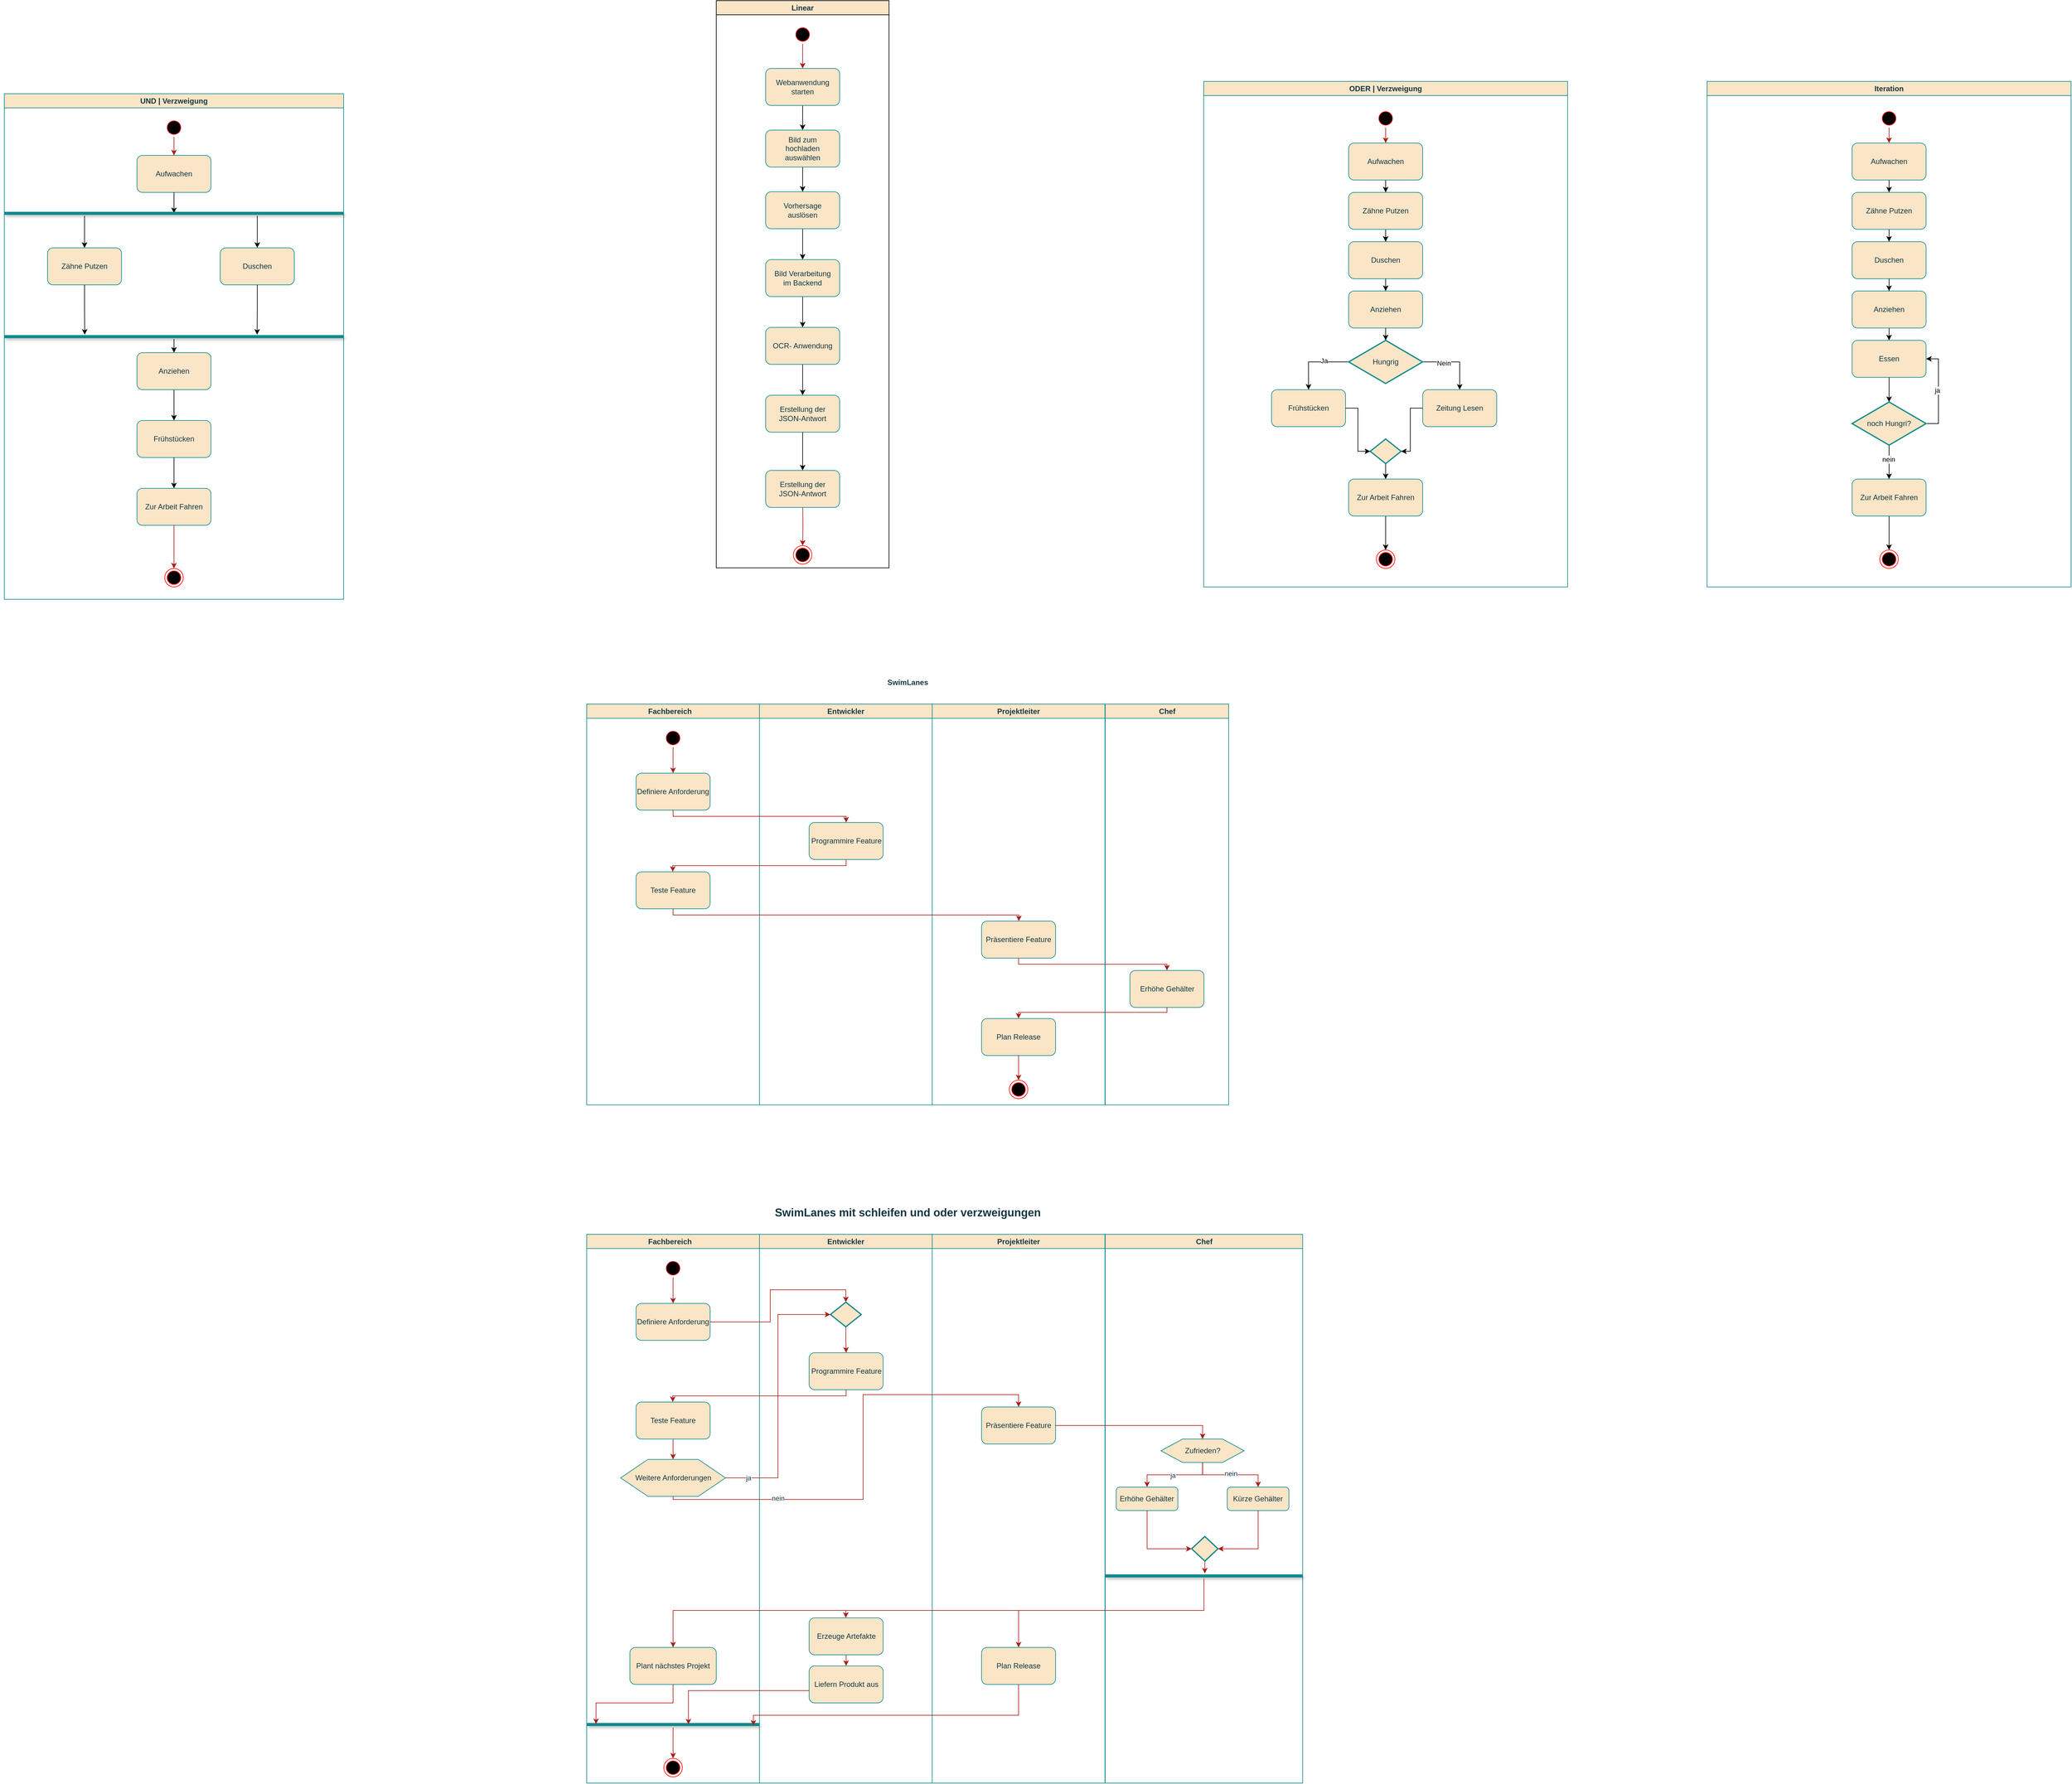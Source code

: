 <mxfile version="26.0.16">
  <diagram name="Seite-1" id="DFNLTvJq9VpUuVKCkXZx">
    <mxGraphModel dx="3145" dy="2306" grid="0" gridSize="10" guides="1" tooltips="1" connect="1" arrows="1" fold="1" page="0" pageScale="1" pageWidth="827" pageHeight="1169" math="0" shadow="0">
      <root>
        <mxCell id="0" />
        <mxCell id="1" parent="0" />
        <mxCell id="cxbMUShry3Oriru9tbwx-1" value="Fachbereich   " style="swimlane;whiteSpace=wrap;labelBackgroundColor=none;fillColor=#FAE5C7;strokeColor=#0F8B8D;fontColor=#143642;" vertex="1" parent="1">
          <mxGeometry x="64" y="170" width="280" height="650" as="geometry" />
        </mxCell>
        <mxCell id="cxbMUShry3Oriru9tbwx-2" value="Definiere Anforderung" style="rounded=1;whiteSpace=wrap;html=1;labelBackgroundColor=none;fillColor=#FAE5C7;strokeColor=#0F8B8D;fontColor=#143642;" vertex="1" parent="cxbMUShry3Oriru9tbwx-1">
          <mxGeometry x="80" y="112" width="120" height="60" as="geometry" />
        </mxCell>
        <mxCell id="cxbMUShry3Oriru9tbwx-3" value="Teste Feature" style="rounded=1;whiteSpace=wrap;html=1;labelBackgroundColor=none;fillColor=#FAE5C7;strokeColor=#0F8B8D;fontColor=#143642;" vertex="1" parent="cxbMUShry3Oriru9tbwx-1">
          <mxGeometry x="80" y="272" width="120" height="60" as="geometry" />
        </mxCell>
        <mxCell id="cxbMUShry3Oriru9tbwx-4" style="edgeStyle=orthogonalEdgeStyle;rounded=0;orthogonalLoop=1;jettySize=auto;html=1;strokeColor=#A8201A;fontColor=#143642;fillColor=#FAE5C7;" edge="1" parent="cxbMUShry3Oriru9tbwx-1" source="cxbMUShry3Oriru9tbwx-5" target="cxbMUShry3Oriru9tbwx-2">
          <mxGeometry relative="1" as="geometry" />
        </mxCell>
        <mxCell id="cxbMUShry3Oriru9tbwx-5" value="" style="ellipse;html=1;shape=startState;fillColor=#000000;strokeColor=#ff0000;fontColor=#143642;" vertex="1" parent="cxbMUShry3Oriru9tbwx-1">
          <mxGeometry x="125" y="40" width="30" height="30" as="geometry" />
        </mxCell>
        <mxCell id="cxbMUShry3Oriru9tbwx-6" value="Entwickler" style="swimlane;whiteSpace=wrap;labelBackgroundColor=none;fillColor=#FAE5C7;strokeColor=#0F8B8D;fontColor=#143642;" vertex="1" parent="1">
          <mxGeometry x="344" y="170" width="280" height="650" as="geometry" />
        </mxCell>
        <mxCell id="cxbMUShry3Oriru9tbwx-7" value="Programmire Feature" style="rounded=1;whiteSpace=wrap;html=1;labelBackgroundColor=none;fillColor=#FAE5C7;strokeColor=#0F8B8D;fontColor=#143642;" vertex="1" parent="cxbMUShry3Oriru9tbwx-6">
          <mxGeometry x="80.5" y="192" width="120" height="60" as="geometry" />
        </mxCell>
        <mxCell id="cxbMUShry3Oriru9tbwx-8" value="Projektleiter" style="swimlane;whiteSpace=wrap;startSize=23;labelBackgroundColor=none;fillColor=#FAE5C7;strokeColor=#0F8B8D;fontColor=#143642;" vertex="1" parent="1">
          <mxGeometry x="624" y="170" width="280" height="650" as="geometry" />
        </mxCell>
        <mxCell id="cxbMUShry3Oriru9tbwx-9" value="Präsentiere Feature" style="rounded=1;whiteSpace=wrap;html=1;labelBackgroundColor=none;fillColor=#FAE5C7;strokeColor=#0F8B8D;fontColor=#143642;" vertex="1" parent="cxbMUShry3Oriru9tbwx-8">
          <mxGeometry x="80" y="352" width="120" height="60" as="geometry" />
        </mxCell>
        <mxCell id="cxbMUShry3Oriru9tbwx-10" value="Plan Release" style="rounded=1;whiteSpace=wrap;html=1;strokeColor=#0F8B8D;fontColor=#143642;fillColor=#FAE5C7;" vertex="1" parent="cxbMUShry3Oriru9tbwx-8">
          <mxGeometry x="80" y="510" width="120" height="60" as="geometry" />
        </mxCell>
        <mxCell id="cxbMUShry3Oriru9tbwx-11" value="Chef" style="swimlane;whiteSpace=wrap;html=1;labelBackgroundColor=none;fillColor=#FAE5C7;strokeColor=#0F8B8D;fontColor=#143642;" vertex="1" parent="1">
          <mxGeometry x="904.5" y="170" width="200" height="650" as="geometry" />
        </mxCell>
        <mxCell id="cxbMUShry3Oriru9tbwx-12" value="Erhöhe Gehälter" style="rounded=1;whiteSpace=wrap;html=1;labelBackgroundColor=none;fillColor=#FAE5C7;strokeColor=#0F8B8D;fontColor=#143642;" vertex="1" parent="cxbMUShry3Oriru9tbwx-11">
          <mxGeometry x="40" y="432" width="120" height="60" as="geometry" />
        </mxCell>
        <mxCell id="cxbMUShry3Oriru9tbwx-13" style="edgeStyle=orthogonalEdgeStyle;rounded=0;orthogonalLoop=1;jettySize=auto;html=1;labelBackgroundColor=none;strokeColor=#A8201A;fontColor=default;" edge="1" parent="1" source="cxbMUShry3Oriru9tbwx-2" target="cxbMUShry3Oriru9tbwx-7">
          <mxGeometry relative="1" as="geometry">
            <Array as="points">
              <mxPoint x="203.5" y="352" />
              <mxPoint x="484.5" y="352" />
            </Array>
          </mxGeometry>
        </mxCell>
        <mxCell id="cxbMUShry3Oriru9tbwx-14" style="edgeStyle=orthogonalEdgeStyle;rounded=0;orthogonalLoop=1;jettySize=auto;html=1;labelBackgroundColor=none;strokeColor=#A8201A;fontColor=default;" edge="1" parent="1" source="cxbMUShry3Oriru9tbwx-7" target="cxbMUShry3Oriru9tbwx-3">
          <mxGeometry relative="1" as="geometry">
            <Array as="points">
              <mxPoint x="484.5" y="432" />
              <mxPoint x="203.5" y="432" />
            </Array>
          </mxGeometry>
        </mxCell>
        <mxCell id="cxbMUShry3Oriru9tbwx-15" style="edgeStyle=orthogonalEdgeStyle;rounded=0;orthogonalLoop=1;jettySize=auto;html=1;labelBackgroundColor=none;strokeColor=#A8201A;fontColor=default;" edge="1" parent="1" source="cxbMUShry3Oriru9tbwx-3" target="cxbMUShry3Oriru9tbwx-9">
          <mxGeometry relative="1" as="geometry">
            <Array as="points">
              <mxPoint x="203.5" y="512" />
              <mxPoint x="764.5" y="512" />
            </Array>
          </mxGeometry>
        </mxCell>
        <mxCell id="cxbMUShry3Oriru9tbwx-16" style="edgeStyle=orthogonalEdgeStyle;rounded=0;orthogonalLoop=1;jettySize=auto;html=1;labelBackgroundColor=none;strokeColor=#A8201A;fontColor=default;" edge="1" parent="1" source="cxbMUShry3Oriru9tbwx-9" target="cxbMUShry3Oriru9tbwx-12">
          <mxGeometry relative="1" as="geometry">
            <Array as="points">
              <mxPoint x="764.5" y="592" />
              <mxPoint x="1004.5" y="592" />
            </Array>
          </mxGeometry>
        </mxCell>
        <mxCell id="cxbMUShry3Oriru9tbwx-17" style="edgeStyle=orthogonalEdgeStyle;rounded=0;orthogonalLoop=1;jettySize=auto;html=1;entryX=0.5;entryY=0;entryDx=0;entryDy=0;strokeColor=#A8201A;fontColor=#143642;fillColor=#FAE5C7;" edge="1" parent="1" source="cxbMUShry3Oriru9tbwx-12" target="cxbMUShry3Oriru9tbwx-10">
          <mxGeometry relative="1" as="geometry">
            <Array as="points">
              <mxPoint x="1004" y="670" />
              <mxPoint x="764" y="670" />
            </Array>
          </mxGeometry>
        </mxCell>
        <mxCell id="cxbMUShry3Oriru9tbwx-18" value="" style="ellipse;html=1;shape=endState;fillColor=#000000;strokeColor=#ff0000;fontColor=#143642;" vertex="1" parent="1">
          <mxGeometry x="749" y="780" width="30" height="30" as="geometry" />
        </mxCell>
        <mxCell id="cxbMUShry3Oriru9tbwx-19" style="edgeStyle=orthogonalEdgeStyle;rounded=0;orthogonalLoop=1;jettySize=auto;html=1;strokeColor=#A8201A;fontColor=#143642;fillColor=#FAE5C7;" edge="1" parent="1" source="cxbMUShry3Oriru9tbwx-10" target="cxbMUShry3Oriru9tbwx-18">
          <mxGeometry relative="1" as="geometry" />
        </mxCell>
        <mxCell id="cxbMUShry3Oriru9tbwx-20" value="&lt;b&gt;SwimLanes&lt;/b&gt;" style="text;html=1;align=center;verticalAlign=middle;resizable=0;points=[];autosize=1;strokeColor=none;fillColor=none;fontColor=#143642;" vertex="1" parent="1">
          <mxGeometry x="539" y="120" width="90" height="30" as="geometry" />
        </mxCell>
        <mxCell id="cxbMUShry3Oriru9tbwx-21" value="Fachbereich   " style="swimlane;whiteSpace=wrap;labelBackgroundColor=none;fillColor=#FAE5C7;strokeColor=#0F8B8D;fontColor=#143642;" vertex="1" parent="1">
          <mxGeometry x="64" y="1030" width="280" height="890" as="geometry" />
        </mxCell>
        <mxCell id="cxbMUShry3Oriru9tbwx-22" value="Definiere Anforderung" style="rounded=1;whiteSpace=wrap;html=1;labelBackgroundColor=none;fillColor=#FAE5C7;strokeColor=#0F8B8D;fontColor=#143642;" vertex="1" parent="cxbMUShry3Oriru9tbwx-21">
          <mxGeometry x="80" y="112" width="120" height="60" as="geometry" />
        </mxCell>
        <mxCell id="cxbMUShry3Oriru9tbwx-23" style="edgeStyle=orthogonalEdgeStyle;rounded=0;orthogonalLoop=1;jettySize=auto;html=1;strokeColor=#A8201A;fontColor=#143642;fillColor=#FAE5C7;" edge="1" parent="cxbMUShry3Oriru9tbwx-21" source="cxbMUShry3Oriru9tbwx-24" target="cxbMUShry3Oriru9tbwx-27">
          <mxGeometry relative="1" as="geometry" />
        </mxCell>
        <mxCell id="cxbMUShry3Oriru9tbwx-24" value="Teste Feature" style="rounded=1;whiteSpace=wrap;html=1;labelBackgroundColor=none;fillColor=#FAE5C7;strokeColor=#0F8B8D;fontColor=#143642;" vertex="1" parent="cxbMUShry3Oriru9tbwx-21">
          <mxGeometry x="80" y="272" width="120" height="60" as="geometry" />
        </mxCell>
        <mxCell id="cxbMUShry3Oriru9tbwx-25" style="edgeStyle=orthogonalEdgeStyle;rounded=0;orthogonalLoop=1;jettySize=auto;html=1;strokeColor=#A8201A;fontColor=#143642;fillColor=#FAE5C7;" edge="1" parent="cxbMUShry3Oriru9tbwx-21" source="cxbMUShry3Oriru9tbwx-26" target="cxbMUShry3Oriru9tbwx-22">
          <mxGeometry relative="1" as="geometry" />
        </mxCell>
        <mxCell id="cxbMUShry3Oriru9tbwx-26" value="" style="ellipse;html=1;shape=startState;fillColor=#000000;strokeColor=#ff0000;fontColor=#143642;" vertex="1" parent="cxbMUShry3Oriru9tbwx-21">
          <mxGeometry x="125" y="40" width="30" height="30" as="geometry" />
        </mxCell>
        <mxCell id="cxbMUShry3Oriru9tbwx-27" value="" style="verticalLabelPosition=bottom;verticalAlign=top;html=1;shape=hexagon;perimeter=hexagonPerimeter2;arcSize=6;size=0.26;strokeColor=#0F8B8D;fontColor=#143642;fillColor=#FAE5C7;" vertex="1" parent="cxbMUShry3Oriru9tbwx-21">
          <mxGeometry x="55" y="365" width="170" height="60" as="geometry" />
        </mxCell>
        <mxCell id="cxbMUShry3Oriru9tbwx-28" value="Weitere Anforderungen" style="text;html=1;align=center;verticalAlign=middle;resizable=0;points=[];autosize=1;strokeColor=none;fillColor=none;fontColor=#143642;" vertex="1" parent="cxbMUShry3Oriru9tbwx-21">
          <mxGeometry x="65" y="380" width="150" height="30" as="geometry" />
        </mxCell>
        <mxCell id="cxbMUShry3Oriru9tbwx-29" value="Plant nächstes Projekt" style="rounded=1;whiteSpace=wrap;html=1;strokeColor=#0F8B8D;fontColor=#143642;fillColor=#FAE5C7;" vertex="1" parent="cxbMUShry3Oriru9tbwx-21">
          <mxGeometry x="70" y="670" width="140" height="60" as="geometry" />
        </mxCell>
        <mxCell id="cxbMUShry3Oriru9tbwx-30" value="" style="line;strokeWidth=5;fillColor=none;align=left;verticalAlign=middle;spacingTop=-1;spacingLeft=3;spacingRight=3;rotatable=0;labelPosition=right;points=[];portConstraint=eastwest;strokeColor=inherit;fontColor=#143642;shadow=1;" vertex="1" parent="cxbMUShry3Oriru9tbwx-21">
          <mxGeometry y="790" width="280" height="10" as="geometry" />
        </mxCell>
        <mxCell id="cxbMUShry3Oriru9tbwx-31" value="" style="ellipse;html=1;shape=endState;fillColor=#000000;strokeColor=#ff0000;fontColor=#143642;" vertex="1" parent="cxbMUShry3Oriru9tbwx-21">
          <mxGeometry x="125" y="850" width="30" height="30" as="geometry" />
        </mxCell>
        <mxCell id="cxbMUShry3Oriru9tbwx-32" style="edgeStyle=orthogonalEdgeStyle;rounded=0;orthogonalLoop=1;jettySize=auto;html=1;entryX=0.5;entryY=0;entryDx=0;entryDy=0;strokeColor=#A8201A;fontColor=#143642;fillColor=#FAE5C7;" edge="1" parent="cxbMUShry3Oriru9tbwx-21" source="cxbMUShry3Oriru9tbwx-30" target="cxbMUShry3Oriru9tbwx-31">
          <mxGeometry relative="1" as="geometry">
            <Array as="points">
              <mxPoint x="140" y="830" />
              <mxPoint x="140" y="830" />
            </Array>
          </mxGeometry>
        </mxCell>
        <mxCell id="cxbMUShry3Oriru9tbwx-33" style="edgeStyle=orthogonalEdgeStyle;rounded=0;orthogonalLoop=1;jettySize=auto;html=1;entryX=0.054;entryY=0.43;entryDx=0;entryDy=0;entryPerimeter=0;strokeColor=#A8201A;fontColor=#143642;fillColor=#FAE5C7;" edge="1" parent="cxbMUShry3Oriru9tbwx-21" source="cxbMUShry3Oriru9tbwx-29" target="cxbMUShry3Oriru9tbwx-30">
          <mxGeometry relative="1" as="geometry">
            <Array as="points">
              <mxPoint x="140" y="760" />
              <mxPoint x="15" y="760" />
            </Array>
          </mxGeometry>
        </mxCell>
        <mxCell id="cxbMUShry3Oriru9tbwx-34" value="Entwickler" style="swimlane;whiteSpace=wrap;labelBackgroundColor=none;fillColor=#FAE5C7;strokeColor=#0F8B8D;fontColor=#143642;" vertex="1" parent="1">
          <mxGeometry x="344" y="1030" width="280" height="890" as="geometry" />
        </mxCell>
        <mxCell id="cxbMUShry3Oriru9tbwx-35" value="Programmire Feature" style="rounded=1;whiteSpace=wrap;html=1;labelBackgroundColor=none;fillColor=#FAE5C7;strokeColor=#0F8B8D;fontColor=#143642;" vertex="1" parent="cxbMUShry3Oriru9tbwx-34">
          <mxGeometry x="80.5" y="192" width="120" height="60" as="geometry" />
        </mxCell>
        <mxCell id="cxbMUShry3Oriru9tbwx-36" style="edgeStyle=orthogonalEdgeStyle;rounded=0;orthogonalLoop=1;jettySize=auto;html=1;strokeColor=#A8201A;fontColor=#143642;fillColor=#FAE5C7;" edge="1" parent="cxbMUShry3Oriru9tbwx-34" source="cxbMUShry3Oriru9tbwx-37" target="cxbMUShry3Oriru9tbwx-35">
          <mxGeometry relative="1" as="geometry" />
        </mxCell>
        <mxCell id="cxbMUShry3Oriru9tbwx-37" value="" style="strokeWidth=2;html=1;shape=mxgraph.flowchart.decision;whiteSpace=wrap;strokeColor=#0F8B8D;fontColor=#143642;fillColor=#FAE5C7;" vertex="1" parent="cxbMUShry3Oriru9tbwx-34">
          <mxGeometry x="115" y="110" width="50" height="40" as="geometry" />
        </mxCell>
        <mxCell id="cxbMUShry3Oriru9tbwx-38" style="edgeStyle=orthogonalEdgeStyle;rounded=0;orthogonalLoop=1;jettySize=auto;html=1;entryX=0.5;entryY=0;entryDx=0;entryDy=0;strokeColor=#A8201A;fontColor=#143642;fillColor=#FAE5C7;" edge="1" parent="cxbMUShry3Oriru9tbwx-34" source="cxbMUShry3Oriru9tbwx-39" target="cxbMUShry3Oriru9tbwx-40">
          <mxGeometry relative="1" as="geometry" />
        </mxCell>
        <mxCell id="cxbMUShry3Oriru9tbwx-39" value="Erzeuge Artefakte" style="rounded=1;whiteSpace=wrap;html=1;strokeColor=#0F8B8D;fontColor=#143642;fillColor=#FAE5C7;" vertex="1" parent="cxbMUShry3Oriru9tbwx-34">
          <mxGeometry x="80.5" y="622" width="120" height="60" as="geometry" />
        </mxCell>
        <mxCell id="cxbMUShry3Oriru9tbwx-40" value="Liefern Produkt aus" style="rounded=1;whiteSpace=wrap;html=1;strokeColor=#0F8B8D;fontColor=#143642;fillColor=#FAE5C7;" vertex="1" parent="cxbMUShry3Oriru9tbwx-34">
          <mxGeometry x="80.5" y="700" width="120" height="60" as="geometry" />
        </mxCell>
        <mxCell id="cxbMUShry3Oriru9tbwx-41" value="Projektleiter" style="swimlane;whiteSpace=wrap;startSize=23;labelBackgroundColor=none;fillColor=#FAE5C7;strokeColor=#0F8B8D;fontColor=#143642;" vertex="1" parent="1">
          <mxGeometry x="624" y="1030" width="280" height="890" as="geometry" />
        </mxCell>
        <mxCell id="cxbMUShry3Oriru9tbwx-42" value="Präsentiere Feature" style="rounded=1;whiteSpace=wrap;html=1;labelBackgroundColor=none;fillColor=#FAE5C7;strokeColor=#0F8B8D;fontColor=#143642;" vertex="1" parent="cxbMUShry3Oriru9tbwx-41">
          <mxGeometry x="80" y="280" width="120" height="60" as="geometry" />
        </mxCell>
        <mxCell id="cxbMUShry3Oriru9tbwx-43" value="Plan Release" style="rounded=1;whiteSpace=wrap;html=1;strokeColor=#0F8B8D;fontColor=#143642;fillColor=#FAE5C7;" vertex="1" parent="cxbMUShry3Oriru9tbwx-41">
          <mxGeometry x="80" y="670" width="120" height="60" as="geometry" />
        </mxCell>
        <mxCell id="cxbMUShry3Oriru9tbwx-44" value="Chef" style="swimlane;whiteSpace=wrap;html=1;labelBackgroundColor=none;fillColor=#FAE5C7;strokeColor=#0F8B8D;fontColor=#143642;" vertex="1" parent="1">
          <mxGeometry x="904.5" y="1030" width="320" height="890" as="geometry" />
        </mxCell>
        <mxCell id="cxbMUShry3Oriru9tbwx-45" value="Erhöhe Gehälter" style="rounded=1;whiteSpace=wrap;html=1;labelBackgroundColor=none;fillColor=#FAE5C7;strokeColor=#0F8B8D;fontColor=#143642;" vertex="1" parent="cxbMUShry3Oriru9tbwx-44">
          <mxGeometry x="17.75" y="410" width="100" height="38" as="geometry" />
        </mxCell>
        <mxCell id="cxbMUShry3Oriru9tbwx-46" style="edgeStyle=orthogonalEdgeStyle;rounded=0;orthogonalLoop=1;jettySize=auto;html=1;entryX=0.5;entryY=0;entryDx=0;entryDy=0;strokeColor=#A8201A;fontColor=#143642;fillColor=#FAE5C7;" edge="1" parent="cxbMUShry3Oriru9tbwx-44" source="cxbMUShry3Oriru9tbwx-50" target="cxbMUShry3Oriru9tbwx-45">
          <mxGeometry relative="1" as="geometry" />
        </mxCell>
        <mxCell id="cxbMUShry3Oriru9tbwx-47" value="ja" style="edgeLabel;html=1;align=center;verticalAlign=middle;resizable=0;points=[];strokeColor=#0F8B8D;fontColor=#143642;fillColor=#FAE5C7;" vertex="1" connectable="0" parent="cxbMUShry3Oriru9tbwx-46">
          <mxGeometry x="0.046" y="1" relative="1" as="geometry">
            <mxPoint x="-1" as="offset" />
          </mxGeometry>
        </mxCell>
        <mxCell id="cxbMUShry3Oriru9tbwx-48" style="edgeStyle=orthogonalEdgeStyle;rounded=0;orthogonalLoop=1;jettySize=auto;html=1;entryX=0.5;entryY=0;entryDx=0;entryDy=0;strokeColor=#A8201A;fontColor=#143642;fillColor=#FAE5C7;" edge="1" parent="cxbMUShry3Oriru9tbwx-44" source="cxbMUShry3Oriru9tbwx-50" target="cxbMUShry3Oriru9tbwx-52">
          <mxGeometry relative="1" as="geometry" />
        </mxCell>
        <mxCell id="cxbMUShry3Oriru9tbwx-49" value="nein" style="edgeLabel;html=1;align=center;verticalAlign=middle;resizable=0;points=[];strokeColor=#0F8B8D;fontColor=#143642;fillColor=#FAE5C7;" vertex="1" connectable="0" parent="cxbMUShry3Oriru9tbwx-48">
          <mxGeometry x="0.024" y="2" relative="1" as="geometry">
            <mxPoint x="-1" as="offset" />
          </mxGeometry>
        </mxCell>
        <mxCell id="cxbMUShry3Oriru9tbwx-50" value="" style="verticalLabelPosition=bottom;verticalAlign=top;html=1;shape=hexagon;perimeter=hexagonPerimeter2;arcSize=6;size=0.26;strokeColor=#0F8B8D;fontColor=#143642;fillColor=#FAE5C7;" vertex="1" parent="cxbMUShry3Oriru9tbwx-44">
          <mxGeometry x="90.25" y="332" width="135" height="38" as="geometry" />
        </mxCell>
        <mxCell id="cxbMUShry3Oriru9tbwx-51" value="Zufrieden?" style="text;html=1;align=center;verticalAlign=middle;resizable=0;points=[];autosize=1;strokeColor=none;fillColor=none;fontColor=#143642;" vertex="1" parent="cxbMUShry3Oriru9tbwx-44">
          <mxGeometry x="117.75" y="336" width="80" height="30" as="geometry" />
        </mxCell>
        <mxCell id="cxbMUShry3Oriru9tbwx-52" value="Kürze Gehälter" style="rounded=1;whiteSpace=wrap;html=1;labelBackgroundColor=none;fillColor=#FAE5C7;strokeColor=#0F8B8D;fontColor=#143642;" vertex="1" parent="cxbMUShry3Oriru9tbwx-44">
          <mxGeometry x="197.75" y="410" width="100" height="38" as="geometry" />
        </mxCell>
        <mxCell id="cxbMUShry3Oriru9tbwx-53" value="" style="strokeWidth=2;html=1;shape=mxgraph.flowchart.decision;whiteSpace=wrap;strokeColor=#0F8B8D;fontColor=#143642;fillColor=#FAE5C7;" vertex="1" parent="cxbMUShry3Oriru9tbwx-44">
          <mxGeometry x="140" y="490" width="42.75" height="40" as="geometry" />
        </mxCell>
        <mxCell id="cxbMUShry3Oriru9tbwx-54" style="edgeStyle=orthogonalEdgeStyle;rounded=0;orthogonalLoop=1;jettySize=auto;html=1;entryX=0;entryY=0.5;entryDx=0;entryDy=0;entryPerimeter=0;strokeColor=#A8201A;fontColor=#143642;fillColor=#FAE5C7;" edge="1" parent="cxbMUShry3Oriru9tbwx-44" source="cxbMUShry3Oriru9tbwx-45" target="cxbMUShry3Oriru9tbwx-53">
          <mxGeometry relative="1" as="geometry">
            <Array as="points">
              <mxPoint x="68" y="510" />
            </Array>
          </mxGeometry>
        </mxCell>
        <mxCell id="cxbMUShry3Oriru9tbwx-55" style="edgeStyle=orthogonalEdgeStyle;rounded=0;orthogonalLoop=1;jettySize=auto;html=1;entryX=1;entryY=0.5;entryDx=0;entryDy=0;entryPerimeter=0;strokeColor=#A8201A;fontColor=#143642;fillColor=#FAE5C7;" edge="1" parent="cxbMUShry3Oriru9tbwx-44" source="cxbMUShry3Oriru9tbwx-52" target="cxbMUShry3Oriru9tbwx-53">
          <mxGeometry relative="1" as="geometry">
            <Array as="points">
              <mxPoint x="248" y="510" />
            </Array>
          </mxGeometry>
        </mxCell>
        <mxCell id="cxbMUShry3Oriru9tbwx-56" value="" style="line;strokeWidth=5;fillColor=#000000;align=left;verticalAlign=middle;spacingTop=-1;spacingLeft=3;spacingRight=3;rotatable=0;labelPosition=right;points=[];portConstraint=eastwest;strokeColor=inherit;fontColor=#143642;shadow=1;" vertex="1" parent="cxbMUShry3Oriru9tbwx-44">
          <mxGeometry y="550" width="320" height="8" as="geometry" />
        </mxCell>
        <mxCell id="cxbMUShry3Oriru9tbwx-57" style="edgeStyle=orthogonalEdgeStyle;rounded=0;orthogonalLoop=1;jettySize=auto;html=1;entryX=0.504;entryY=0;entryDx=0;entryDy=0;entryPerimeter=0;strokeColor=#A8201A;fontColor=#143642;fillColor=#FAE5C7;" edge="1" parent="cxbMUShry3Oriru9tbwx-44" source="cxbMUShry3Oriru9tbwx-53" target="cxbMUShry3Oriru9tbwx-56">
          <mxGeometry relative="1" as="geometry" />
        </mxCell>
        <mxCell id="cxbMUShry3Oriru9tbwx-58" style="edgeStyle=orthogonalEdgeStyle;rounded=0;orthogonalLoop=1;jettySize=auto;html=1;labelBackgroundColor=none;strokeColor=#A8201A;fontColor=default;" edge="1" parent="1" source="cxbMUShry3Oriru9tbwx-35" target="cxbMUShry3Oriru9tbwx-24">
          <mxGeometry relative="1" as="geometry">
            <Array as="points">
              <mxPoint x="484.5" y="1292" />
              <mxPoint x="203.5" y="1292" />
            </Array>
          </mxGeometry>
        </mxCell>
        <mxCell id="cxbMUShry3Oriru9tbwx-59" value="&lt;b&gt;&lt;font style=&quot;font-size: 18px;&quot;&gt;SwimLanes mit schleifen und oder verzweigungen&lt;/font&gt;&lt;/b&gt;" style="text;html=1;align=center;verticalAlign=middle;resizable=0;points=[];autosize=1;strokeColor=none;fillColor=none;fontColor=#143642;" vertex="1" parent="1">
          <mxGeometry x="359" y="975" width="450" height="40" as="geometry" />
        </mxCell>
        <mxCell id="cxbMUShry3Oriru9tbwx-60" style="edgeStyle=orthogonalEdgeStyle;rounded=0;orthogonalLoop=1;jettySize=auto;html=1;entryX=0;entryY=0.5;entryDx=0;entryDy=0;entryPerimeter=0;strokeColor=#A8201A;fontColor=#143642;fillColor=#FAE5C7;endSize=6;jumpSize=10;targetPerimeterSpacing=0;" edge="1" parent="1" source="cxbMUShry3Oriru9tbwx-27" target="cxbMUShry3Oriru9tbwx-37">
          <mxGeometry relative="1" as="geometry" />
        </mxCell>
        <mxCell id="cxbMUShry3Oriru9tbwx-61" value="ja" style="edgeLabel;html=1;align=center;verticalAlign=middle;resizable=0;points=[];strokeColor=#0F8B8D;fontColor=#143642;fillColor=#FAE5C7;" vertex="1" connectable="0" parent="cxbMUShry3Oriru9tbwx-60">
          <mxGeometry x="-0.829" relative="1" as="geometry">
            <mxPoint as="offset" />
          </mxGeometry>
        </mxCell>
        <mxCell id="cxbMUShry3Oriru9tbwx-62" style="edgeStyle=orthogonalEdgeStyle;rounded=0;orthogonalLoop=1;jettySize=auto;html=1;entryX=0.5;entryY=0;entryDx=0;entryDy=0;entryPerimeter=0;strokeColor=#A8201A;fontColor=#143642;fillColor=#FAE5C7;" edge="1" parent="1" source="cxbMUShry3Oriru9tbwx-22" target="cxbMUShry3Oriru9tbwx-37">
          <mxGeometry relative="1" as="geometry" />
        </mxCell>
        <mxCell id="cxbMUShry3Oriru9tbwx-63" style="edgeStyle=orthogonalEdgeStyle;rounded=0;orthogonalLoop=1;jettySize=auto;html=1;entryX=0.5;entryY=0;entryDx=0;entryDy=0;strokeColor=#A8201A;fontColor=#143642;fillColor=#FAE5C7;" edge="1" parent="1" source="cxbMUShry3Oriru9tbwx-27" target="cxbMUShry3Oriru9tbwx-42">
          <mxGeometry relative="1" as="geometry">
            <Array as="points">
              <mxPoint x="204" y="1460" />
              <mxPoint x="512" y="1460" />
              <mxPoint x="512" y="1290" />
              <mxPoint x="764" y="1290" />
              <mxPoint x="764" y="1300" />
            </Array>
          </mxGeometry>
        </mxCell>
        <mxCell id="cxbMUShry3Oriru9tbwx-64" value="nein" style="edgeLabel;html=1;align=center;verticalAlign=middle;resizable=0;points=[];strokeColor=#0F8B8D;fontColor=#143642;fillColor=#FAE5C7;" vertex="1" connectable="0" parent="cxbMUShry3Oriru9tbwx-63">
          <mxGeometry x="-0.536" y="2" relative="1" as="geometry">
            <mxPoint as="offset" />
          </mxGeometry>
        </mxCell>
        <mxCell id="cxbMUShry3Oriru9tbwx-65" style="edgeStyle=orthogonalEdgeStyle;rounded=0;orthogonalLoop=1;jettySize=auto;html=1;strokeColor=#A8201A;fontColor=#143642;fillColor=#FAE5C7;entryX=0.5;entryY=0;entryDx=0;entryDy=0;" edge="1" parent="1" source="cxbMUShry3Oriru9tbwx-42" target="cxbMUShry3Oriru9tbwx-50">
          <mxGeometry relative="1" as="geometry">
            <mxPoint x="970" y="1350" as="targetPoint" />
          </mxGeometry>
        </mxCell>
        <mxCell id="cxbMUShry3Oriru9tbwx-66" style="edgeStyle=orthogonalEdgeStyle;rounded=0;orthogonalLoop=1;jettySize=auto;html=1;strokeColor=#A8201A;fontColor=#143642;fillColor=#FAE5C7;" edge="1" parent="1" source="cxbMUShry3Oriru9tbwx-56" target="cxbMUShry3Oriru9tbwx-39">
          <mxGeometry relative="1" as="geometry">
            <Array as="points">
              <mxPoint x="1064" y="1640" />
              <mxPoint x="484" y="1640" />
            </Array>
          </mxGeometry>
        </mxCell>
        <mxCell id="cxbMUShry3Oriru9tbwx-67" style="edgeStyle=orthogonalEdgeStyle;rounded=0;orthogonalLoop=1;jettySize=auto;html=1;entryX=0.5;entryY=0;entryDx=0;entryDy=0;strokeColor=#A8201A;fontColor=#143642;fillColor=#FAE5C7;" edge="1" parent="1" source="cxbMUShry3Oriru9tbwx-56" target="cxbMUShry3Oriru9tbwx-29">
          <mxGeometry relative="1" as="geometry">
            <Array as="points">
              <mxPoint x="1064" y="1640" />
              <mxPoint x="204" y="1640" />
            </Array>
          </mxGeometry>
        </mxCell>
        <mxCell id="cxbMUShry3Oriru9tbwx-68" style="edgeStyle=orthogonalEdgeStyle;rounded=0;orthogonalLoop=1;jettySize=auto;html=1;entryX=0.5;entryY=0;entryDx=0;entryDy=0;strokeColor=#A8201A;fontColor=#143642;fillColor=#FAE5C7;" edge="1" parent="1" source="cxbMUShry3Oriru9tbwx-56" target="cxbMUShry3Oriru9tbwx-43">
          <mxGeometry relative="1" as="geometry">
            <Array as="points">
              <mxPoint x="1064" y="1640" />
              <mxPoint x="764" y="1640" />
            </Array>
          </mxGeometry>
        </mxCell>
        <mxCell id="cxbMUShry3Oriru9tbwx-69" style="edgeStyle=orthogonalEdgeStyle;rounded=0;orthogonalLoop=1;jettySize=auto;html=1;entryX=0.965;entryY=0.678;entryDx=0;entryDy=0;entryPerimeter=0;strokeColor=#A8201A;fontColor=#143642;fillColor=#FAE5C7;" edge="1" parent="1" source="cxbMUShry3Oriru9tbwx-43" target="cxbMUShry3Oriru9tbwx-30">
          <mxGeometry relative="1" as="geometry">
            <Array as="points">
              <mxPoint x="764" y="1810" />
              <mxPoint x="334" y="1810" />
            </Array>
          </mxGeometry>
        </mxCell>
        <mxCell id="cxbMUShry3Oriru9tbwx-70" style="edgeStyle=orthogonalEdgeStyle;rounded=0;orthogonalLoop=1;jettySize=auto;html=1;entryX=0.589;entryY=0.48;entryDx=0;entryDy=0;entryPerimeter=0;strokeColor=#A8201A;fontColor=#143642;fillColor=#FAE5C7;" edge="1" parent="1" source="cxbMUShry3Oriru9tbwx-40" target="cxbMUShry3Oriru9tbwx-30">
          <mxGeometry relative="1" as="geometry">
            <Array as="points">
              <mxPoint x="229" y="1770" />
            </Array>
          </mxGeometry>
        </mxCell>
        <mxCell id="cxbMUShry3Oriru9tbwx-71" value="Linear" style="swimlane;whiteSpace=wrap;labelBackgroundColor=none;fillColor=#FAE5C7;strokeColor=default;fontColor=#143642;swimlaneLine=1;" vertex="1" parent="1">
          <mxGeometry x="274" y="-971" width="280" height="920" as="geometry" />
        </mxCell>
        <mxCell id="cxbMUShry3Oriru9tbwx-72" style="edgeStyle=orthogonalEdgeStyle;rounded=0;orthogonalLoop=1;jettySize=auto;html=1;" edge="1" parent="cxbMUShry3Oriru9tbwx-71" source="cxbMUShry3Oriru9tbwx-73" target="cxbMUShry3Oriru9tbwx-75">
          <mxGeometry relative="1" as="geometry" />
        </mxCell>
        <mxCell id="cxbMUShry3Oriru9tbwx-73" value="Webanwendung&lt;div&gt;starten&lt;/div&gt;" style="rounded=1;whiteSpace=wrap;html=1;labelBackgroundColor=none;fillColor=#FAE5C7;strokeColor=#0F8B8D;fontColor=#143642;" vertex="1" parent="cxbMUShry3Oriru9tbwx-71">
          <mxGeometry x="80" y="110" width="120" height="60" as="geometry" />
        </mxCell>
        <mxCell id="cxbMUShry3Oriru9tbwx-74" style="edgeStyle=orthogonalEdgeStyle;rounded=0;orthogonalLoop=1;jettySize=auto;html=1;" edge="1" parent="cxbMUShry3Oriru9tbwx-71" source="cxbMUShry3Oriru9tbwx-75" target="cxbMUShry3Oriru9tbwx-86">
          <mxGeometry relative="1" as="geometry" />
        </mxCell>
        <mxCell id="cxbMUShry3Oriru9tbwx-75" value="Bild zum&lt;div&gt;hochladen&lt;br&gt;&lt;div&gt;auswählen&lt;/div&gt;&lt;/div&gt;" style="rounded=1;whiteSpace=wrap;html=1;labelBackgroundColor=none;fillColor=#FAE5C7;strokeColor=#0F8B8D;fontColor=#143642;" vertex="1" parent="cxbMUShry3Oriru9tbwx-71">
          <mxGeometry x="80" y="210" width="120" height="60" as="geometry" />
        </mxCell>
        <mxCell id="cxbMUShry3Oriru9tbwx-76" style="edgeStyle=orthogonalEdgeStyle;rounded=0;orthogonalLoop=1;jettySize=auto;html=1;strokeColor=#A8201A;fontColor=#143642;fillColor=#FAE5C7;" edge="1" parent="cxbMUShry3Oriru9tbwx-71" source="cxbMUShry3Oriru9tbwx-77" target="cxbMUShry3Oriru9tbwx-73">
          <mxGeometry relative="1" as="geometry" />
        </mxCell>
        <mxCell id="cxbMUShry3Oriru9tbwx-77" value="" style="ellipse;html=1;shape=startState;fillColor=#000000;strokeColor=#ff0000;fontColor=#143642;" vertex="1" parent="cxbMUShry3Oriru9tbwx-71">
          <mxGeometry x="125" y="40" width="30" height="30" as="geometry" />
        </mxCell>
        <mxCell id="cxbMUShry3Oriru9tbwx-78" style="edgeStyle=orthogonalEdgeStyle;rounded=0;orthogonalLoop=1;jettySize=auto;html=1;" edge="1" parent="cxbMUShry3Oriru9tbwx-71" source="cxbMUShry3Oriru9tbwx-79" target="cxbMUShry3Oriru9tbwx-81">
          <mxGeometry relative="1" as="geometry" />
        </mxCell>
        <mxCell id="cxbMUShry3Oriru9tbwx-79" value="Bild Verarbeitung&lt;div&gt;im Backend&lt;/div&gt;" style="rounded=1;whiteSpace=wrap;html=1;labelBackgroundColor=none;fillColor=#FAE5C7;strokeColor=#0F8B8D;fontColor=#143642;" vertex="1" parent="cxbMUShry3Oriru9tbwx-71">
          <mxGeometry x="80" y="420" width="120" height="60" as="geometry" />
        </mxCell>
        <mxCell id="cxbMUShry3Oriru9tbwx-80" style="edgeStyle=orthogonalEdgeStyle;rounded=0;orthogonalLoop=1;jettySize=auto;html=1;" edge="1" parent="cxbMUShry3Oriru9tbwx-71" source="cxbMUShry3Oriru9tbwx-81" target="cxbMUShry3Oriru9tbwx-82">
          <mxGeometry relative="1" as="geometry" />
        </mxCell>
        <mxCell id="cxbMUShry3Oriru9tbwx-81" value="OCR- Anwendung" style="rounded=1;whiteSpace=wrap;html=1;labelBackgroundColor=none;fillColor=#FAE5C7;strokeColor=#0F8B8D;fontColor=#143642;" vertex="1" parent="cxbMUShry3Oriru9tbwx-71">
          <mxGeometry x="80" y="530" width="120" height="60" as="geometry" />
        </mxCell>
        <mxCell id="cxbMUShry3Oriru9tbwx-82" value="Erstellung der&lt;div&gt;JSON-Antwort&lt;/div&gt;" style="rounded=1;whiteSpace=wrap;html=1;strokeColor=#0F8B8D;fontColor=#143642;fillColor=#FAE5C7;" vertex="1" parent="cxbMUShry3Oriru9tbwx-71">
          <mxGeometry x="80" y="640" width="120" height="60" as="geometry" />
        </mxCell>
        <mxCell id="cxbMUShry3Oriru9tbwx-83" value="" style="ellipse;html=1;shape=endState;fillColor=#000000;strokeColor=#ff0000;fontColor=#143642;" vertex="1" parent="cxbMUShry3Oriru9tbwx-71">
          <mxGeometry x="125" y="884" width="30" height="30" as="geometry" />
        </mxCell>
        <mxCell id="cxbMUShry3Oriru9tbwx-84" style="edgeStyle=orthogonalEdgeStyle;rounded=0;orthogonalLoop=1;jettySize=auto;html=1;strokeColor=#A8201A;fontColor=#143642;fillColor=#FAE5C7;" edge="1" parent="cxbMUShry3Oriru9tbwx-71" target="cxbMUShry3Oriru9tbwx-83">
          <mxGeometry relative="1" as="geometry">
            <mxPoint x="140" y="814" as="sourcePoint" />
          </mxGeometry>
        </mxCell>
        <mxCell id="cxbMUShry3Oriru9tbwx-85" style="edgeStyle=orthogonalEdgeStyle;rounded=0;orthogonalLoop=1;jettySize=auto;html=1;" edge="1" parent="cxbMUShry3Oriru9tbwx-71" source="cxbMUShry3Oriru9tbwx-86" target="cxbMUShry3Oriru9tbwx-79">
          <mxGeometry relative="1" as="geometry" />
        </mxCell>
        <mxCell id="cxbMUShry3Oriru9tbwx-86" value="Vorhersage&lt;div&gt;auslösen&lt;/div&gt;" style="rounded=1;whiteSpace=wrap;html=1;labelBackgroundColor=none;fillColor=#FAE5C7;strokeColor=#0F8B8D;fontColor=#143642;" vertex="1" parent="cxbMUShry3Oriru9tbwx-71">
          <mxGeometry x="80" y="310" width="120" height="60" as="geometry" />
        </mxCell>
        <mxCell id="cxbMUShry3Oriru9tbwx-154" value="Erstellung der&lt;div&gt;JSON-Antwort&lt;/div&gt;" style="rounded=1;whiteSpace=wrap;html=1;strokeColor=#0F8B8D;fontColor=#143642;fillColor=#FAE5C7;" vertex="1" parent="cxbMUShry3Oriru9tbwx-71">
          <mxGeometry x="80" y="762" width="120" height="60" as="geometry" />
        </mxCell>
        <mxCell id="cxbMUShry3Oriru9tbwx-155" style="edgeStyle=orthogonalEdgeStyle;rounded=0;orthogonalLoop=1;jettySize=auto;html=1;exitX=0.5;exitY=1;exitDx=0;exitDy=0;entryX=0.5;entryY=0;entryDx=0;entryDy=0;" edge="1" parent="cxbMUShry3Oriru9tbwx-71" source="cxbMUShry3Oriru9tbwx-82" target="cxbMUShry3Oriru9tbwx-154">
          <mxGeometry relative="1" as="geometry">
            <mxPoint x="139.63" y="705" as="sourcePoint" />
            <mxPoint x="139.63" y="755" as="targetPoint" />
            <Array as="points">
              <mxPoint x="140" y="744" />
              <mxPoint x="140" y="744" />
            </Array>
          </mxGeometry>
        </mxCell>
        <mxCell id="cxbMUShry3Oriru9tbwx-87" value="ODER | Verzweigung" style="swimlane;whiteSpace=wrap;labelBackgroundColor=none;fillColor=#FAE5C7;strokeColor=#0F8B8D;fontColor=#143642;" vertex="1" parent="1">
          <mxGeometry x="1064" y="-840" width="590" height="820" as="geometry" />
        </mxCell>
        <mxCell id="cxbMUShry3Oriru9tbwx-88" value="" style="ellipse;html=1;shape=endState;fillColor=#000000;strokeColor=#ff0000;fontColor=#143642;" vertex="1" parent="cxbMUShry3Oriru9tbwx-87">
          <mxGeometry x="280" y="760" width="30" height="30" as="geometry" />
        </mxCell>
        <mxCell id="cxbMUShry3Oriru9tbwx-89" style="edgeStyle=orthogonalEdgeStyle;rounded=0;orthogonalLoop=1;jettySize=auto;html=1;" edge="1" parent="cxbMUShry3Oriru9tbwx-87" source="cxbMUShry3Oriru9tbwx-90" target="cxbMUShry3Oriru9tbwx-92">
          <mxGeometry relative="1" as="geometry" />
        </mxCell>
        <mxCell id="cxbMUShry3Oriru9tbwx-90" value="Aufwachen" style="rounded=1;whiteSpace=wrap;html=1;labelBackgroundColor=none;fillColor=#FAE5C7;strokeColor=#0F8B8D;fontColor=#143642;" vertex="1" parent="cxbMUShry3Oriru9tbwx-87">
          <mxGeometry x="235" y="100" width="120" height="60" as="geometry" />
        </mxCell>
        <mxCell id="cxbMUShry3Oriru9tbwx-91" style="edgeStyle=orthogonalEdgeStyle;rounded=0;orthogonalLoop=1;jettySize=auto;html=1;" edge="1" parent="cxbMUShry3Oriru9tbwx-87" source="cxbMUShry3Oriru9tbwx-92" target="cxbMUShry3Oriru9tbwx-100">
          <mxGeometry relative="1" as="geometry" />
        </mxCell>
        <mxCell id="cxbMUShry3Oriru9tbwx-92" value="Zähne Putzen" style="rounded=1;whiteSpace=wrap;html=1;labelBackgroundColor=none;fillColor=#FAE5C7;strokeColor=#0F8B8D;fontColor=#143642;" vertex="1" parent="cxbMUShry3Oriru9tbwx-87">
          <mxGeometry x="235" y="180" width="120" height="60" as="geometry" />
        </mxCell>
        <mxCell id="cxbMUShry3Oriru9tbwx-93" style="edgeStyle=orthogonalEdgeStyle;rounded=0;orthogonalLoop=1;jettySize=auto;html=1;strokeColor=#A8201A;fontColor=#143642;fillColor=#FAE5C7;" edge="1" parent="cxbMUShry3Oriru9tbwx-87" source="cxbMUShry3Oriru9tbwx-94" target="cxbMUShry3Oriru9tbwx-90">
          <mxGeometry relative="1" as="geometry" />
        </mxCell>
        <mxCell id="cxbMUShry3Oriru9tbwx-94" value="" style="ellipse;html=1;shape=startState;fillColor=#000000;strokeColor=#ff0000;fontColor=#143642;" vertex="1" parent="cxbMUShry3Oriru9tbwx-87">
          <mxGeometry x="280" y="45" width="30" height="30" as="geometry" />
        </mxCell>
        <mxCell id="cxbMUShry3Oriru9tbwx-95" value="Anziehen" style="rounded=1;whiteSpace=wrap;html=1;labelBackgroundColor=none;fillColor=#FAE5C7;strokeColor=#0F8B8D;fontColor=#143642;" vertex="1" parent="cxbMUShry3Oriru9tbwx-87">
          <mxGeometry x="235" y="340" width="120" height="60" as="geometry" />
        </mxCell>
        <mxCell id="cxbMUShry3Oriru9tbwx-96" value="Frühstücken" style="rounded=1;whiteSpace=wrap;html=1;labelBackgroundColor=none;fillColor=#FAE5C7;strokeColor=#0F8B8D;fontColor=#143642;" vertex="1" parent="cxbMUShry3Oriru9tbwx-87">
          <mxGeometry x="110" y="500" width="120" height="60" as="geometry" />
        </mxCell>
        <mxCell id="cxbMUShry3Oriru9tbwx-97" style="edgeStyle=orthogonalEdgeStyle;rounded=0;orthogonalLoop=1;jettySize=auto;html=1;" edge="1" parent="cxbMUShry3Oriru9tbwx-87" source="cxbMUShry3Oriru9tbwx-98" target="cxbMUShry3Oriru9tbwx-88">
          <mxGeometry relative="1" as="geometry" />
        </mxCell>
        <mxCell id="cxbMUShry3Oriru9tbwx-98" value="Zur Arbeit Fahren" style="rounded=1;whiteSpace=wrap;html=1;strokeColor=#0F8B8D;fontColor=#143642;fillColor=#FAE5C7;" vertex="1" parent="cxbMUShry3Oriru9tbwx-87">
          <mxGeometry x="235" y="645" width="120" height="60" as="geometry" />
        </mxCell>
        <mxCell id="cxbMUShry3Oriru9tbwx-99" style="edgeStyle=orthogonalEdgeStyle;rounded=0;orthogonalLoop=1;jettySize=auto;html=1;" edge="1" parent="cxbMUShry3Oriru9tbwx-87" source="cxbMUShry3Oriru9tbwx-100" target="cxbMUShry3Oriru9tbwx-95">
          <mxGeometry relative="1" as="geometry" />
        </mxCell>
        <mxCell id="cxbMUShry3Oriru9tbwx-100" value="Duschen" style="rounded=1;whiteSpace=wrap;html=1;labelBackgroundColor=none;fillColor=#FAE5C7;strokeColor=#0F8B8D;fontColor=#143642;" vertex="1" parent="cxbMUShry3Oriru9tbwx-87">
          <mxGeometry x="235" y="260" width="120" height="60" as="geometry" />
        </mxCell>
        <mxCell id="cxbMUShry3Oriru9tbwx-101" style="edgeStyle=orthogonalEdgeStyle;rounded=0;orthogonalLoop=1;jettySize=auto;html=1;" edge="1" parent="cxbMUShry3Oriru9tbwx-87" source="cxbMUShry3Oriru9tbwx-105" target="cxbMUShry3Oriru9tbwx-96">
          <mxGeometry relative="1" as="geometry" />
        </mxCell>
        <mxCell id="cxbMUShry3Oriru9tbwx-102" value="Ja" style="edgeLabel;html=1;align=center;verticalAlign=middle;resizable=0;points=[];" vertex="1" connectable="0" parent="cxbMUShry3Oriru9tbwx-101">
          <mxGeometry x="-0.273" y="-2" relative="1" as="geometry">
            <mxPoint as="offset" />
          </mxGeometry>
        </mxCell>
        <mxCell id="cxbMUShry3Oriru9tbwx-103" style="edgeStyle=orthogonalEdgeStyle;rounded=0;orthogonalLoop=1;jettySize=auto;html=1;exitX=1;exitY=0.5;exitDx=0;exitDy=0;exitPerimeter=0;" edge="1" parent="cxbMUShry3Oriru9tbwx-87" source="cxbMUShry3Oriru9tbwx-105" target="cxbMUShry3Oriru9tbwx-106">
          <mxGeometry relative="1" as="geometry">
            <Array as="points">
              <mxPoint x="415" y="455" />
            </Array>
          </mxGeometry>
        </mxCell>
        <mxCell id="cxbMUShry3Oriru9tbwx-104" value="Nein" style="edgeLabel;html=1;align=center;verticalAlign=middle;resizable=0;points=[];" vertex="1" connectable="0" parent="cxbMUShry3Oriru9tbwx-103">
          <mxGeometry x="-0.35" y="-2" relative="1" as="geometry">
            <mxPoint as="offset" />
          </mxGeometry>
        </mxCell>
        <mxCell id="cxbMUShry3Oriru9tbwx-105" value="Hungrig" style="strokeWidth=2;html=1;shape=mxgraph.flowchart.decision;whiteSpace=wrap;strokeColor=#0F8B8D;fontColor=#143642;fillColor=#FAE5C7;" vertex="1" parent="cxbMUShry3Oriru9tbwx-87">
          <mxGeometry x="235" y="420" width="120" height="70" as="geometry" />
        </mxCell>
        <mxCell id="cxbMUShry3Oriru9tbwx-106" value="Zeitung Lesen" style="rounded=1;whiteSpace=wrap;html=1;labelBackgroundColor=none;fillColor=#FAE5C7;strokeColor=#0F8B8D;fontColor=#143642;" vertex="1" parent="cxbMUShry3Oriru9tbwx-87">
          <mxGeometry x="355" y="500" width="120" height="60" as="geometry" />
        </mxCell>
        <mxCell id="cxbMUShry3Oriru9tbwx-107" style="edgeStyle=orthogonalEdgeStyle;rounded=0;orthogonalLoop=1;jettySize=auto;html=1;" edge="1" parent="cxbMUShry3Oriru9tbwx-87" source="cxbMUShry3Oriru9tbwx-108" target="cxbMUShry3Oriru9tbwx-98">
          <mxGeometry relative="1" as="geometry" />
        </mxCell>
        <mxCell id="cxbMUShry3Oriru9tbwx-108" value="" style="strokeWidth=2;html=1;shape=mxgraph.flowchart.decision;whiteSpace=wrap;strokeColor=#0F8B8D;fontColor=#143642;fillColor=#FAE5C7;" vertex="1" parent="cxbMUShry3Oriru9tbwx-87">
          <mxGeometry x="270" y="580" width="50" height="40" as="geometry" />
        </mxCell>
        <mxCell id="cxbMUShry3Oriru9tbwx-109" style="edgeStyle=orthogonalEdgeStyle;rounded=0;orthogonalLoop=1;jettySize=auto;html=1;entryX=0;entryY=0.5;entryDx=0;entryDy=0;entryPerimeter=0;" edge="1" parent="cxbMUShry3Oriru9tbwx-87" source="cxbMUShry3Oriru9tbwx-96" target="cxbMUShry3Oriru9tbwx-108">
          <mxGeometry relative="1" as="geometry" />
        </mxCell>
        <mxCell id="cxbMUShry3Oriru9tbwx-110" style="edgeStyle=orthogonalEdgeStyle;rounded=0;orthogonalLoop=1;jettySize=auto;html=1;entryX=1;entryY=0.5;entryDx=0;entryDy=0;entryPerimeter=0;" edge="1" parent="cxbMUShry3Oriru9tbwx-87" source="cxbMUShry3Oriru9tbwx-106" target="cxbMUShry3Oriru9tbwx-108">
          <mxGeometry relative="1" as="geometry">
            <Array as="points">
              <mxPoint x="335" y="530" />
              <mxPoint x="335" y="600" />
            </Array>
          </mxGeometry>
        </mxCell>
        <mxCell id="cxbMUShry3Oriru9tbwx-111" style="edgeStyle=orthogonalEdgeStyle;rounded=0;orthogonalLoop=1;jettySize=auto;html=1;exitX=0.5;exitY=1;exitDx=0;exitDy=0;entryX=0.5;entryY=0;entryDx=0;entryDy=0;entryPerimeter=0;" edge="1" parent="cxbMUShry3Oriru9tbwx-87" source="cxbMUShry3Oriru9tbwx-95" target="cxbMUShry3Oriru9tbwx-105">
          <mxGeometry relative="1" as="geometry" />
        </mxCell>
        <mxCell id="cxbMUShry3Oriru9tbwx-112" value="UND | Verzweigung" style="swimlane;whiteSpace=wrap;labelBackgroundColor=none;fillColor=#FAE5C7;strokeColor=#0F8B8D;fontColor=#143642;" vertex="1" parent="1">
          <mxGeometry x="-880" y="-820" width="550" height="820" as="geometry" />
        </mxCell>
        <mxCell id="cxbMUShry3Oriru9tbwx-113" style="edgeStyle=orthogonalEdgeStyle;rounded=0;orthogonalLoop=1;jettySize=auto;html=1;entryX=0.5;entryY=0.463;entryDx=0;entryDy=0;entryPerimeter=0;" edge="1" parent="cxbMUShry3Oriru9tbwx-112" source="cxbMUShry3Oriru9tbwx-114" target="cxbMUShry3Oriru9tbwx-128">
          <mxGeometry relative="1" as="geometry">
            <mxPoint x="275" y="180" as="targetPoint" />
            <Array as="points">
              <mxPoint x="275" y="180" />
              <mxPoint x="275" y="180" />
            </Array>
          </mxGeometry>
        </mxCell>
        <mxCell id="cxbMUShry3Oriru9tbwx-114" value="Aufwachen" style="rounded=1;whiteSpace=wrap;html=1;labelBackgroundColor=none;fillColor=#FAE5C7;strokeColor=#0F8B8D;fontColor=#143642;" vertex="1" parent="cxbMUShry3Oriru9tbwx-112">
          <mxGeometry x="215" y="100" width="120" height="60" as="geometry" />
        </mxCell>
        <mxCell id="cxbMUShry3Oriru9tbwx-115" value="Zähne Putzen" style="rounded=1;whiteSpace=wrap;html=1;labelBackgroundColor=none;fillColor=#FAE5C7;strokeColor=#0F8B8D;fontColor=#143642;" vertex="1" parent="cxbMUShry3Oriru9tbwx-112">
          <mxGeometry x="70" y="250" width="120" height="60" as="geometry" />
        </mxCell>
        <mxCell id="cxbMUShry3Oriru9tbwx-116" style="edgeStyle=orthogonalEdgeStyle;rounded=0;orthogonalLoop=1;jettySize=auto;html=1;strokeColor=#A8201A;fontColor=#143642;fillColor=#FAE5C7;" edge="1" parent="cxbMUShry3Oriru9tbwx-112" source="cxbMUShry3Oriru9tbwx-117" target="cxbMUShry3Oriru9tbwx-114">
          <mxGeometry relative="1" as="geometry" />
        </mxCell>
        <mxCell id="cxbMUShry3Oriru9tbwx-117" value="" style="ellipse;html=1;shape=startState;fillColor=#000000;strokeColor=#ff0000;fontColor=#143642;" vertex="1" parent="cxbMUShry3Oriru9tbwx-112">
          <mxGeometry x="260" y="40" width="30" height="30" as="geometry" />
        </mxCell>
        <mxCell id="cxbMUShry3Oriru9tbwx-118" style="edgeStyle=orthogonalEdgeStyle;rounded=0;orthogonalLoop=1;jettySize=auto;html=1;" edge="1" parent="cxbMUShry3Oriru9tbwx-112" source="cxbMUShry3Oriru9tbwx-119" target="cxbMUShry3Oriru9tbwx-121">
          <mxGeometry relative="1" as="geometry" />
        </mxCell>
        <mxCell id="cxbMUShry3Oriru9tbwx-119" value="Anziehen" style="rounded=1;whiteSpace=wrap;html=1;labelBackgroundColor=none;fillColor=#FAE5C7;strokeColor=#0F8B8D;fontColor=#143642;" vertex="1" parent="cxbMUShry3Oriru9tbwx-112">
          <mxGeometry x="215" y="420" width="120" height="60" as="geometry" />
        </mxCell>
        <mxCell id="cxbMUShry3Oriru9tbwx-120" style="edgeStyle=orthogonalEdgeStyle;rounded=0;orthogonalLoop=1;jettySize=auto;html=1;" edge="1" parent="cxbMUShry3Oriru9tbwx-112" source="cxbMUShry3Oriru9tbwx-121" target="cxbMUShry3Oriru9tbwx-122">
          <mxGeometry relative="1" as="geometry" />
        </mxCell>
        <mxCell id="cxbMUShry3Oriru9tbwx-121" value="Frühstücken" style="rounded=1;whiteSpace=wrap;html=1;labelBackgroundColor=none;fillColor=#FAE5C7;strokeColor=#0F8B8D;fontColor=#143642;" vertex="1" parent="cxbMUShry3Oriru9tbwx-112">
          <mxGeometry x="215" y="530" width="120" height="60" as="geometry" />
        </mxCell>
        <mxCell id="cxbMUShry3Oriru9tbwx-122" value="Zur Arbeit Fahren" style="rounded=1;whiteSpace=wrap;html=1;strokeColor=#0F8B8D;fontColor=#143642;fillColor=#FAE5C7;" vertex="1" parent="cxbMUShry3Oriru9tbwx-112">
          <mxGeometry x="215" y="640" width="120" height="60" as="geometry" />
        </mxCell>
        <mxCell id="cxbMUShry3Oriru9tbwx-123" value="" style="ellipse;html=1;shape=endState;fillColor=#000000;strokeColor=#ff0000;fontColor=#143642;" vertex="1" parent="cxbMUShry3Oriru9tbwx-112">
          <mxGeometry x="260" y="770" width="30" height="30" as="geometry" />
        </mxCell>
        <mxCell id="cxbMUShry3Oriru9tbwx-124" style="edgeStyle=orthogonalEdgeStyle;rounded=0;orthogonalLoop=1;jettySize=auto;html=1;strokeColor=#A8201A;fontColor=#143642;fillColor=#FAE5C7;" edge="1" parent="cxbMUShry3Oriru9tbwx-112" source="cxbMUShry3Oriru9tbwx-122" target="cxbMUShry3Oriru9tbwx-123">
          <mxGeometry relative="1" as="geometry" />
        </mxCell>
        <mxCell id="cxbMUShry3Oriru9tbwx-125" value="Duschen" style="rounded=1;whiteSpace=wrap;html=1;labelBackgroundColor=none;fillColor=#FAE5C7;strokeColor=#0F8B8D;fontColor=#143642;" vertex="1" parent="cxbMUShry3Oriru9tbwx-112">
          <mxGeometry x="350" y="250" width="120" height="60" as="geometry" />
        </mxCell>
        <mxCell id="cxbMUShry3Oriru9tbwx-126" style="edgeStyle=orthogonalEdgeStyle;rounded=0;orthogonalLoop=1;jettySize=auto;html=1;" edge="1" parent="cxbMUShry3Oriru9tbwx-112" source="cxbMUShry3Oriru9tbwx-128" target="cxbMUShry3Oriru9tbwx-125">
          <mxGeometry relative="1" as="geometry">
            <Array as="points">
              <mxPoint x="410" y="230" />
              <mxPoint x="410" y="230" />
            </Array>
          </mxGeometry>
        </mxCell>
        <mxCell id="cxbMUShry3Oriru9tbwx-127" style="edgeStyle=orthogonalEdgeStyle;rounded=0;orthogonalLoop=1;jettySize=auto;html=1;" edge="1" parent="cxbMUShry3Oriru9tbwx-112" source="cxbMUShry3Oriru9tbwx-128" target="cxbMUShry3Oriru9tbwx-115">
          <mxGeometry relative="1" as="geometry">
            <Array as="points">
              <mxPoint x="130" y="210" />
              <mxPoint x="130" y="210" />
            </Array>
          </mxGeometry>
        </mxCell>
        <mxCell id="cxbMUShry3Oriru9tbwx-128" value="" style="line;strokeWidth=5;fillColor=#000000;align=left;verticalAlign=middle;spacingTop=-1;spacingLeft=3;spacingRight=3;rotatable=0;labelPosition=right;points=[];portConstraint=eastwest;strokeColor=inherit;fontColor=#143642;shadow=1;" vertex="1" parent="cxbMUShry3Oriru9tbwx-112">
          <mxGeometry y="190" width="550" height="8" as="geometry" />
        </mxCell>
        <mxCell id="cxbMUShry3Oriru9tbwx-129" style="edgeStyle=orthogonalEdgeStyle;rounded=0;orthogonalLoop=1;jettySize=auto;html=1;" edge="1" parent="cxbMUShry3Oriru9tbwx-112" source="cxbMUShry3Oriru9tbwx-130" target="cxbMUShry3Oriru9tbwx-119">
          <mxGeometry relative="1" as="geometry">
            <Array as="points">
              <mxPoint x="275" y="418" />
              <mxPoint x="275" y="418" />
            </Array>
          </mxGeometry>
        </mxCell>
        <mxCell id="cxbMUShry3Oriru9tbwx-130" value="" style="line;strokeWidth=5;fillColor=#000000;align=left;verticalAlign=middle;spacingTop=-1;spacingLeft=3;spacingRight=3;rotatable=0;labelPosition=right;points=[];portConstraint=eastwest;strokeColor=inherit;fontColor=#143642;shadow=1;" vertex="1" parent="cxbMUShry3Oriru9tbwx-112">
          <mxGeometry y="390" width="550" height="8" as="geometry" />
        </mxCell>
        <mxCell id="cxbMUShry3Oriru9tbwx-131" style="edgeStyle=orthogonalEdgeStyle;rounded=0;orthogonalLoop=1;jettySize=auto;html=1;entryX=0.237;entryY=0.097;entryDx=0;entryDy=0;entryPerimeter=0;" edge="1" parent="cxbMUShry3Oriru9tbwx-112" source="cxbMUShry3Oriru9tbwx-115" target="cxbMUShry3Oriru9tbwx-130">
          <mxGeometry relative="1" as="geometry" />
        </mxCell>
        <mxCell id="cxbMUShry3Oriru9tbwx-132" style="edgeStyle=orthogonalEdgeStyle;rounded=0;orthogonalLoop=1;jettySize=auto;html=1;entryX=0.745;entryY=0.097;entryDx=0;entryDy=0;entryPerimeter=0;" edge="1" parent="cxbMUShry3Oriru9tbwx-112" source="cxbMUShry3Oriru9tbwx-125" target="cxbMUShry3Oriru9tbwx-130">
          <mxGeometry relative="1" as="geometry" />
        </mxCell>
        <mxCell id="cxbMUShry3Oriru9tbwx-133" value="Iteration" style="swimlane;whiteSpace=wrap;labelBackgroundColor=none;fillColor=#FAE5C7;strokeColor=#0F8B8D;fontColor=#143642;" vertex="1" parent="1">
          <mxGeometry x="1880" y="-840" width="590" height="820" as="geometry" />
        </mxCell>
        <mxCell id="cxbMUShry3Oriru9tbwx-134" value="" style="ellipse;html=1;shape=endState;fillColor=#000000;strokeColor=#ff0000;fontColor=#143642;" vertex="1" parent="cxbMUShry3Oriru9tbwx-133">
          <mxGeometry x="280" y="760" width="30" height="30" as="geometry" />
        </mxCell>
        <mxCell id="cxbMUShry3Oriru9tbwx-135" style="edgeStyle=orthogonalEdgeStyle;rounded=0;orthogonalLoop=1;jettySize=auto;html=1;" edge="1" parent="cxbMUShry3Oriru9tbwx-133" source="cxbMUShry3Oriru9tbwx-136" target="cxbMUShry3Oriru9tbwx-138">
          <mxGeometry relative="1" as="geometry" />
        </mxCell>
        <mxCell id="cxbMUShry3Oriru9tbwx-136" value="Aufwachen" style="rounded=1;whiteSpace=wrap;html=1;labelBackgroundColor=none;fillColor=#FAE5C7;strokeColor=#0F8B8D;fontColor=#143642;" vertex="1" parent="cxbMUShry3Oriru9tbwx-133">
          <mxGeometry x="235" y="100" width="120" height="60" as="geometry" />
        </mxCell>
        <mxCell id="cxbMUShry3Oriru9tbwx-137" style="edgeStyle=orthogonalEdgeStyle;rounded=0;orthogonalLoop=1;jettySize=auto;html=1;" edge="1" parent="cxbMUShry3Oriru9tbwx-133" source="cxbMUShry3Oriru9tbwx-138" target="cxbMUShry3Oriru9tbwx-146">
          <mxGeometry relative="1" as="geometry" />
        </mxCell>
        <mxCell id="cxbMUShry3Oriru9tbwx-138" value="Zähne Putzen" style="rounded=1;whiteSpace=wrap;html=1;labelBackgroundColor=none;fillColor=#FAE5C7;strokeColor=#0F8B8D;fontColor=#143642;" vertex="1" parent="cxbMUShry3Oriru9tbwx-133">
          <mxGeometry x="235" y="180" width="120" height="60" as="geometry" />
        </mxCell>
        <mxCell id="cxbMUShry3Oriru9tbwx-139" style="edgeStyle=orthogonalEdgeStyle;rounded=0;orthogonalLoop=1;jettySize=auto;html=1;strokeColor=#A8201A;fontColor=#143642;fillColor=#FAE5C7;" edge="1" parent="cxbMUShry3Oriru9tbwx-133" source="cxbMUShry3Oriru9tbwx-140" target="cxbMUShry3Oriru9tbwx-136">
          <mxGeometry relative="1" as="geometry" />
        </mxCell>
        <mxCell id="cxbMUShry3Oriru9tbwx-140" value="" style="ellipse;html=1;shape=startState;fillColor=#000000;strokeColor=#ff0000;fontColor=#143642;" vertex="1" parent="cxbMUShry3Oriru9tbwx-133">
          <mxGeometry x="280" y="45" width="30" height="30" as="geometry" />
        </mxCell>
        <mxCell id="cxbMUShry3Oriru9tbwx-141" style="edgeStyle=orthogonalEdgeStyle;rounded=0;orthogonalLoop=1;jettySize=auto;html=1;" edge="1" parent="cxbMUShry3Oriru9tbwx-133" source="cxbMUShry3Oriru9tbwx-142" target="cxbMUShry3Oriru9tbwx-153">
          <mxGeometry relative="1" as="geometry" />
        </mxCell>
        <mxCell id="cxbMUShry3Oriru9tbwx-142" value="Anziehen" style="rounded=1;whiteSpace=wrap;html=1;labelBackgroundColor=none;fillColor=#FAE5C7;strokeColor=#0F8B8D;fontColor=#143642;" vertex="1" parent="cxbMUShry3Oriru9tbwx-133">
          <mxGeometry x="235" y="340" width="120" height="60" as="geometry" />
        </mxCell>
        <mxCell id="cxbMUShry3Oriru9tbwx-143" style="edgeStyle=orthogonalEdgeStyle;rounded=0;orthogonalLoop=1;jettySize=auto;html=1;" edge="1" parent="cxbMUShry3Oriru9tbwx-133" source="cxbMUShry3Oriru9tbwx-144" target="cxbMUShry3Oriru9tbwx-134">
          <mxGeometry relative="1" as="geometry" />
        </mxCell>
        <mxCell id="cxbMUShry3Oriru9tbwx-144" value="Zur Arbeit Fahren" style="rounded=1;whiteSpace=wrap;html=1;strokeColor=#0F8B8D;fontColor=#143642;fillColor=#FAE5C7;" vertex="1" parent="cxbMUShry3Oriru9tbwx-133">
          <mxGeometry x="235" y="645" width="120" height="60" as="geometry" />
        </mxCell>
        <mxCell id="cxbMUShry3Oriru9tbwx-145" style="edgeStyle=orthogonalEdgeStyle;rounded=0;orthogonalLoop=1;jettySize=auto;html=1;" edge="1" parent="cxbMUShry3Oriru9tbwx-133" source="cxbMUShry3Oriru9tbwx-146" target="cxbMUShry3Oriru9tbwx-142">
          <mxGeometry relative="1" as="geometry" />
        </mxCell>
        <mxCell id="cxbMUShry3Oriru9tbwx-146" value="Duschen" style="rounded=1;whiteSpace=wrap;html=1;labelBackgroundColor=none;fillColor=#FAE5C7;strokeColor=#0F8B8D;fontColor=#143642;" vertex="1" parent="cxbMUShry3Oriru9tbwx-133">
          <mxGeometry x="235" y="260" width="120" height="60" as="geometry" />
        </mxCell>
        <mxCell id="cxbMUShry3Oriru9tbwx-147" style="edgeStyle=orthogonalEdgeStyle;rounded=0;orthogonalLoop=1;jettySize=auto;html=1;entryX=0.5;entryY=0;entryDx=0;entryDy=0;" edge="1" parent="cxbMUShry3Oriru9tbwx-133" source="cxbMUShry3Oriru9tbwx-151" target="cxbMUShry3Oriru9tbwx-144">
          <mxGeometry relative="1" as="geometry" />
        </mxCell>
        <mxCell id="cxbMUShry3Oriru9tbwx-148" value="nein" style="edgeLabel;html=1;align=center;verticalAlign=middle;resizable=0;points=[];" vertex="1" connectable="0" parent="cxbMUShry3Oriru9tbwx-147">
          <mxGeometry x="-0.131" y="-1" relative="1" as="geometry">
            <mxPoint y="-1" as="offset" />
          </mxGeometry>
        </mxCell>
        <mxCell id="cxbMUShry3Oriru9tbwx-149" style="edgeStyle=orthogonalEdgeStyle;rounded=0;orthogonalLoop=1;jettySize=auto;html=1;entryX=1;entryY=0.5;entryDx=0;entryDy=0;" edge="1" parent="cxbMUShry3Oriru9tbwx-133" source="cxbMUShry3Oriru9tbwx-151" target="cxbMUShry3Oriru9tbwx-153">
          <mxGeometry relative="1" as="geometry">
            <Array as="points">
              <mxPoint x="375" y="555" />
              <mxPoint x="375" y="450" />
            </Array>
          </mxGeometry>
        </mxCell>
        <mxCell id="cxbMUShry3Oriru9tbwx-150" value="ja" style="edgeLabel;html=1;align=center;verticalAlign=middle;resizable=0;points=[];" vertex="1" connectable="0" parent="cxbMUShry3Oriru9tbwx-149">
          <mxGeometry x="0.021" y="2" relative="1" as="geometry">
            <mxPoint as="offset" />
          </mxGeometry>
        </mxCell>
        <mxCell id="cxbMUShry3Oriru9tbwx-151" value="noch Hungri?" style="strokeWidth=2;html=1;shape=mxgraph.flowchart.decision;whiteSpace=wrap;strokeColor=#0F8B8D;fontColor=#143642;fillColor=#FAE5C7;" vertex="1" parent="cxbMUShry3Oriru9tbwx-133">
          <mxGeometry x="235" y="520" width="120" height="70" as="geometry" />
        </mxCell>
        <mxCell id="cxbMUShry3Oriru9tbwx-152" style="edgeStyle=orthogonalEdgeStyle;rounded=0;orthogonalLoop=1;jettySize=auto;html=1;" edge="1" parent="cxbMUShry3Oriru9tbwx-133" source="cxbMUShry3Oriru9tbwx-153" target="cxbMUShry3Oriru9tbwx-151">
          <mxGeometry relative="1" as="geometry" />
        </mxCell>
        <mxCell id="cxbMUShry3Oriru9tbwx-153" value="Essen" style="rounded=1;whiteSpace=wrap;html=1;labelBackgroundColor=none;fillColor=#FAE5C7;strokeColor=#0F8B8D;fontColor=#143642;" vertex="1" parent="cxbMUShry3Oriru9tbwx-133">
          <mxGeometry x="235" y="420" width="120" height="60" as="geometry" />
        </mxCell>
      </root>
    </mxGraphModel>
  </diagram>
</mxfile>
